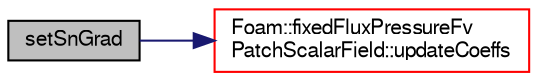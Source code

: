 digraph "setSnGrad"
{
  bgcolor="transparent";
  edge [fontname="FreeSans",fontsize="10",labelfontname="FreeSans",labelfontsize="10"];
  node [fontname="FreeSans",fontsize="10",shape=record];
  rankdir="LR";
  Node2304 [label="setSnGrad",height=0.2,width=0.4,color="black", fillcolor="grey75", style="filled", fontcolor="black"];
  Node2304 -> Node2305 [color="midnightblue",fontsize="10",style="solid",fontname="FreeSans"];
  Node2305 [label="Foam::fixedFluxPressureFv\lPatchScalarField::updateCoeffs",height=0.2,width=0.4,color="red",URL="$a22094.html#a7e24eafac629d3733181cd942d4c902f",tooltip="Update the patch pressure gradient field. "];
}
